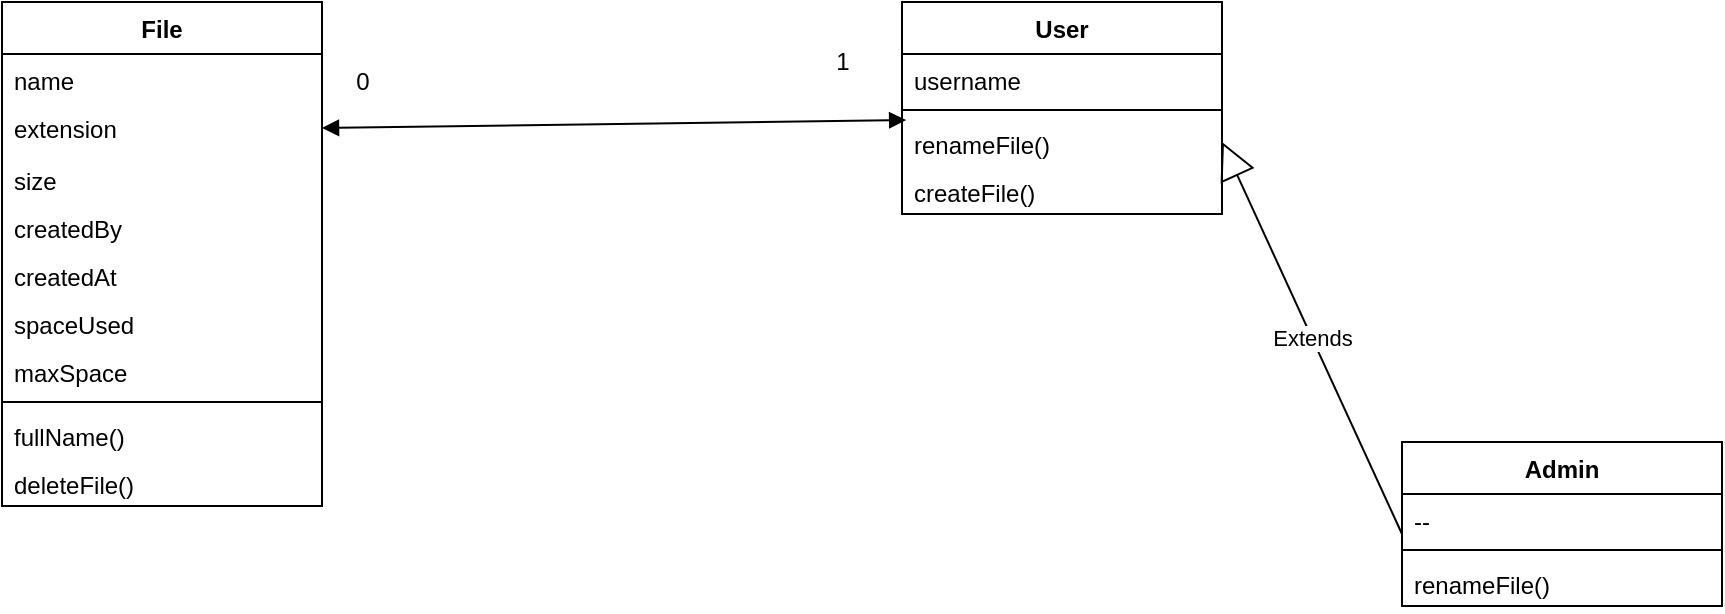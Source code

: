 <mxfile version="20.2.3" type="github">
  <diagram name="Page-1" id="9f46799a-70d6-7492-0946-bef42562c5a5">
    <mxGraphModel dx="772" dy="1129" grid="1" gridSize="10" guides="1" tooltips="1" connect="1" arrows="1" fold="1" page="1" pageScale="1" pageWidth="1100" pageHeight="850" background="none" math="0" shadow="0">
      <root>
        <mxCell id="0" />
        <mxCell id="1" parent="0" />
        <mxCell id="OUTm3Uju5jBwyyT4XFso-12" value="File" style="swimlane;fontStyle=1;align=center;verticalAlign=top;childLayout=stackLayout;horizontal=1;startSize=26;horizontalStack=0;resizeParent=1;resizeParentMax=0;resizeLast=0;collapsible=1;marginBottom=0;" vertex="1" parent="1">
          <mxGeometry x="110" y="60" width="160" height="252" as="geometry" />
        </mxCell>
        <mxCell id="OUTm3Uju5jBwyyT4XFso-13" value="name" style="text;strokeColor=none;fillColor=none;align=left;verticalAlign=top;spacingLeft=4;spacingRight=4;overflow=hidden;rotatable=0;points=[[0,0.5],[1,0.5]];portConstraint=eastwest;" vertex="1" parent="OUTm3Uju5jBwyyT4XFso-12">
          <mxGeometry y="26" width="160" height="24" as="geometry" />
        </mxCell>
        <mxCell id="OUTm3Uju5jBwyyT4XFso-15" value="extension" style="text;strokeColor=none;fillColor=none;align=left;verticalAlign=top;spacingLeft=4;spacingRight=4;overflow=hidden;rotatable=0;points=[[0,0.5],[1,0.5]];portConstraint=eastwest;" vertex="1" parent="OUTm3Uju5jBwyyT4XFso-12">
          <mxGeometry y="50" width="160" height="26" as="geometry" />
        </mxCell>
        <mxCell id="OUTm3Uju5jBwyyT4XFso-16" value="size" style="text;strokeColor=none;fillColor=none;align=left;verticalAlign=top;spacingLeft=4;spacingRight=4;overflow=hidden;rotatable=0;points=[[0,0.5],[1,0.5]];portConstraint=eastwest;" vertex="1" parent="OUTm3Uju5jBwyyT4XFso-12">
          <mxGeometry y="76" width="160" height="24" as="geometry" />
        </mxCell>
        <mxCell id="OUTm3Uju5jBwyyT4XFso-17" value="createdBy" style="text;strokeColor=none;fillColor=none;align=left;verticalAlign=top;spacingLeft=4;spacingRight=4;overflow=hidden;rotatable=0;points=[[0,0.5],[1,0.5]];portConstraint=eastwest;" vertex="1" parent="OUTm3Uju5jBwyyT4XFso-12">
          <mxGeometry y="100" width="160" height="24" as="geometry" />
        </mxCell>
        <mxCell id="OUTm3Uju5jBwyyT4XFso-18" value="createdAt" style="text;strokeColor=none;fillColor=none;align=left;verticalAlign=top;spacingLeft=4;spacingRight=4;overflow=hidden;rotatable=0;points=[[0,0.5],[1,0.5]];portConstraint=eastwest;" vertex="1" parent="OUTm3Uju5jBwyyT4XFso-12">
          <mxGeometry y="124" width="160" height="24" as="geometry" />
        </mxCell>
        <mxCell id="OUTm3Uju5jBwyyT4XFso-19" value="spaceUsed" style="text;strokeColor=none;fillColor=none;align=left;verticalAlign=top;spacingLeft=4;spacingRight=4;overflow=hidden;rotatable=0;points=[[0,0.5],[1,0.5]];portConstraint=eastwest;" vertex="1" parent="OUTm3Uju5jBwyyT4XFso-12">
          <mxGeometry y="148" width="160" height="24" as="geometry" />
        </mxCell>
        <mxCell id="OUTm3Uju5jBwyyT4XFso-20" value="maxSpace" style="text;strokeColor=none;fillColor=none;align=left;verticalAlign=top;spacingLeft=4;spacingRight=4;overflow=hidden;rotatable=0;points=[[0,0.5],[1,0.5]];portConstraint=eastwest;" vertex="1" parent="OUTm3Uju5jBwyyT4XFso-12">
          <mxGeometry y="172" width="160" height="24" as="geometry" />
        </mxCell>
        <mxCell id="OUTm3Uju5jBwyyT4XFso-14" value="" style="line;strokeWidth=1;fillColor=none;align=left;verticalAlign=middle;spacingTop=-1;spacingLeft=3;spacingRight=3;rotatable=0;labelPosition=right;points=[];portConstraint=eastwest;" vertex="1" parent="OUTm3Uju5jBwyyT4XFso-12">
          <mxGeometry y="196" width="160" height="8" as="geometry" />
        </mxCell>
        <mxCell id="OUTm3Uju5jBwyyT4XFso-21" value="fullName()" style="text;strokeColor=none;fillColor=none;align=left;verticalAlign=top;spacingLeft=4;spacingRight=4;overflow=hidden;rotatable=0;points=[[0,0.5],[1,0.5]];portConstraint=eastwest;" vertex="1" parent="OUTm3Uju5jBwyyT4XFso-12">
          <mxGeometry y="204" width="160" height="24" as="geometry" />
        </mxCell>
        <mxCell id="OUTm3Uju5jBwyyT4XFso-22" value="deleteFile()" style="text;strokeColor=none;fillColor=none;align=left;verticalAlign=top;spacingLeft=4;spacingRight=4;overflow=hidden;rotatable=0;points=[[0,0.5],[1,0.5]];portConstraint=eastwest;" vertex="1" parent="OUTm3Uju5jBwyyT4XFso-12">
          <mxGeometry y="228" width="160" height="24" as="geometry" />
        </mxCell>
        <mxCell id="OUTm3Uju5jBwyyT4XFso-23" value="User" style="swimlane;fontStyle=1;align=center;verticalAlign=top;childLayout=stackLayout;horizontal=1;startSize=26;horizontalStack=0;resizeParent=1;resizeParentMax=0;resizeLast=0;collapsible=1;marginBottom=0;" vertex="1" parent="1">
          <mxGeometry x="560" y="60" width="160" height="106" as="geometry" />
        </mxCell>
        <mxCell id="OUTm3Uju5jBwyyT4XFso-24" value="username" style="text;strokeColor=none;fillColor=none;align=left;verticalAlign=top;spacingLeft=4;spacingRight=4;overflow=hidden;rotatable=0;points=[[0,0.5],[1,0.5]];portConstraint=eastwest;" vertex="1" parent="OUTm3Uju5jBwyyT4XFso-23">
          <mxGeometry y="26" width="160" height="24" as="geometry" />
        </mxCell>
        <mxCell id="OUTm3Uju5jBwyyT4XFso-31" value="" style="line;strokeWidth=1;fillColor=none;align=left;verticalAlign=middle;spacingTop=-1;spacingLeft=3;spacingRight=3;rotatable=0;labelPosition=right;points=[];portConstraint=eastwest;" vertex="1" parent="OUTm3Uju5jBwyyT4XFso-23">
          <mxGeometry y="50" width="160" height="8" as="geometry" />
        </mxCell>
        <mxCell id="OUTm3Uju5jBwyyT4XFso-32" value="renameFile()" style="text;strokeColor=none;fillColor=none;align=left;verticalAlign=top;spacingLeft=4;spacingRight=4;overflow=hidden;rotatable=0;points=[[0,0.5],[1,0.5]];portConstraint=eastwest;" vertex="1" parent="OUTm3Uju5jBwyyT4XFso-23">
          <mxGeometry y="58" width="160" height="24" as="geometry" />
        </mxCell>
        <mxCell id="OUTm3Uju5jBwyyT4XFso-33" value="createFile()" style="text;strokeColor=none;fillColor=none;align=left;verticalAlign=top;spacingLeft=4;spacingRight=4;overflow=hidden;rotatable=0;points=[[0,0.5],[1,0.5]];portConstraint=eastwest;" vertex="1" parent="OUTm3Uju5jBwyyT4XFso-23">
          <mxGeometry y="82" width="160" height="24" as="geometry" />
        </mxCell>
        <mxCell id="OUTm3Uju5jBwyyT4XFso-34" value="Admin&#xa;" style="swimlane;fontStyle=1;align=center;verticalAlign=top;childLayout=stackLayout;horizontal=1;startSize=26;horizontalStack=0;resizeParent=1;resizeParentMax=0;resizeLast=0;collapsible=1;marginBottom=0;" vertex="1" parent="1">
          <mxGeometry x="810" y="280" width="160" height="82" as="geometry">
            <mxRectangle x="720" y="94" width="70" height="30" as="alternateBounds" />
          </mxGeometry>
        </mxCell>
        <mxCell id="OUTm3Uju5jBwyyT4XFso-35" value="--" style="text;strokeColor=none;fillColor=none;align=left;verticalAlign=top;spacingLeft=4;spacingRight=4;overflow=hidden;rotatable=0;points=[[0,0.5],[1,0.5]];portConstraint=eastwest;" vertex="1" parent="OUTm3Uju5jBwyyT4XFso-34">
          <mxGeometry y="26" width="160" height="24" as="geometry" />
        </mxCell>
        <mxCell id="OUTm3Uju5jBwyyT4XFso-36" value="" style="line;strokeWidth=1;fillColor=none;align=left;verticalAlign=middle;spacingTop=-1;spacingLeft=3;spacingRight=3;rotatable=0;labelPosition=right;points=[];portConstraint=eastwest;" vertex="1" parent="OUTm3Uju5jBwyyT4XFso-34">
          <mxGeometry y="50" width="160" height="8" as="geometry" />
        </mxCell>
        <mxCell id="OUTm3Uju5jBwyyT4XFso-37" value="renameFile()" style="text;strokeColor=none;fillColor=none;align=left;verticalAlign=top;spacingLeft=4;spacingRight=4;overflow=hidden;rotatable=0;points=[[0,0.5],[1,0.5]];portConstraint=eastwest;" vertex="1" parent="OUTm3Uju5jBwyyT4XFso-34">
          <mxGeometry y="58" width="160" height="24" as="geometry" />
        </mxCell>
        <mxCell id="OUTm3Uju5jBwyyT4XFso-39" value="Extends" style="endArrow=block;endSize=16;endFill=0;html=1;rounded=0;exitX=0;exitY=0.833;exitDx=0;exitDy=0;exitPerimeter=0;entryX=1;entryY=0.5;entryDx=0;entryDy=0;" edge="1" parent="1" source="OUTm3Uju5jBwyyT4XFso-35" target="OUTm3Uju5jBwyyT4XFso-32">
          <mxGeometry width="160" relative="1" as="geometry">
            <mxPoint x="610" y="260" as="sourcePoint" />
            <mxPoint x="770" y="260" as="targetPoint" />
          </mxGeometry>
        </mxCell>
        <mxCell id="OUTm3Uju5jBwyyT4XFso-44" value="" style="endArrow=block;startArrow=block;endFill=1;startFill=1;html=1;rounded=0;exitX=1;exitY=0.5;exitDx=0;exitDy=0;entryX=0.013;entryY=0.042;entryDx=0;entryDy=0;entryPerimeter=0;" edge="1" parent="1" source="OUTm3Uju5jBwyyT4XFso-15" target="OUTm3Uju5jBwyyT4XFso-32">
          <mxGeometry width="160" relative="1" as="geometry">
            <mxPoint x="280" y="120" as="sourcePoint" />
            <mxPoint x="440" y="120" as="targetPoint" />
          </mxGeometry>
        </mxCell>
        <mxCell id="OUTm3Uju5jBwyyT4XFso-45" value="0" style="text;html=1;align=center;verticalAlign=middle;resizable=0;points=[];autosize=1;strokeColor=none;fillColor=none;" vertex="1" parent="1">
          <mxGeometry x="275" y="85" width="30" height="30" as="geometry" />
        </mxCell>
        <mxCell id="OUTm3Uju5jBwyyT4XFso-46" value="1" style="text;html=1;align=center;verticalAlign=middle;resizable=0;points=[];autosize=1;strokeColor=none;fillColor=none;" vertex="1" parent="1">
          <mxGeometry x="515" y="75" width="30" height="30" as="geometry" />
        </mxCell>
      </root>
    </mxGraphModel>
  </diagram>
</mxfile>
